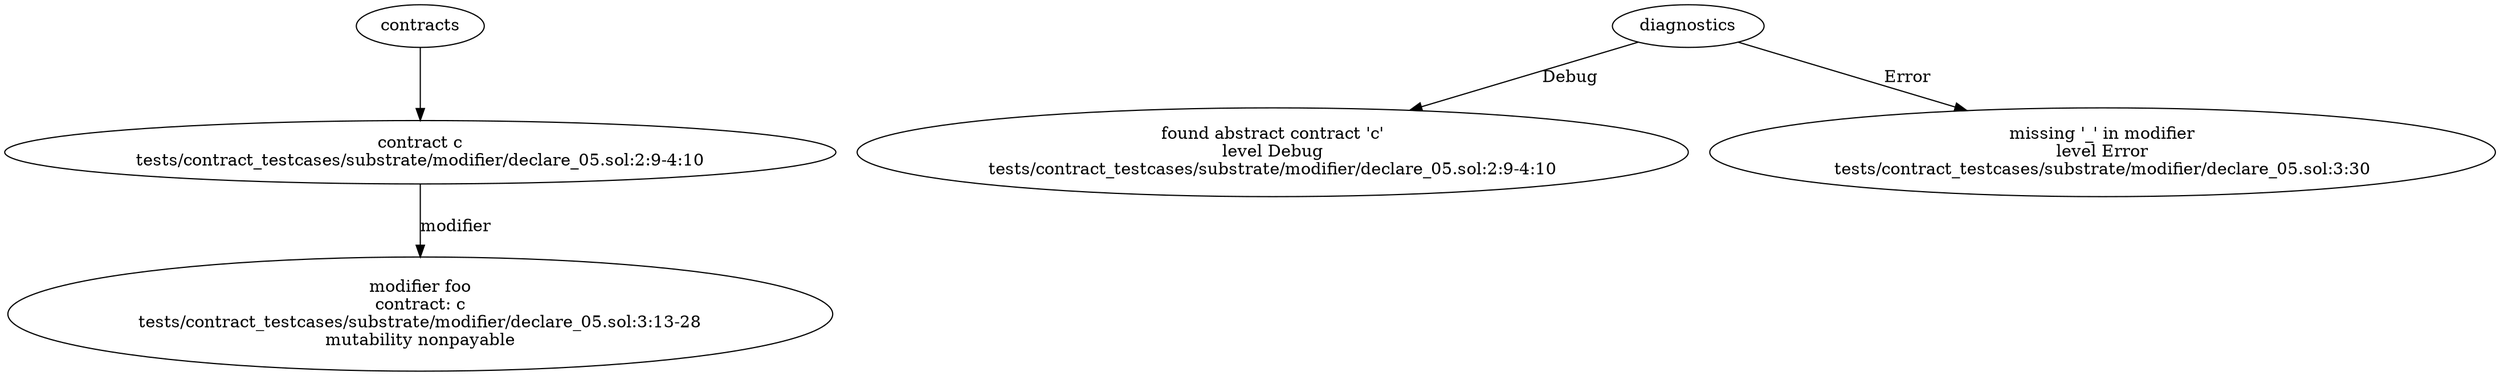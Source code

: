 strict digraph "tests/contract_testcases/substrate/modifier/declare_05.sol" {
	contract [label="contract c\ntests/contract_testcases/substrate/modifier/declare_05.sol:2:9-4:10"]
	foo [label="modifier foo\ncontract: c\ntests/contract_testcases/substrate/modifier/declare_05.sol:3:13-28\nmutability nonpayable"]
	diagnostic [label="found abstract contract 'c'\nlevel Debug\ntests/contract_testcases/substrate/modifier/declare_05.sol:2:9-4:10"]
	diagnostic_5 [label="missing '_' in modifier\nlevel Error\ntests/contract_testcases/substrate/modifier/declare_05.sol:3:30"]
	contracts -> contract
	contract -> foo [label="modifier"]
	diagnostics -> diagnostic [label="Debug"]
	diagnostics -> diagnostic_5 [label="Error"]
}
